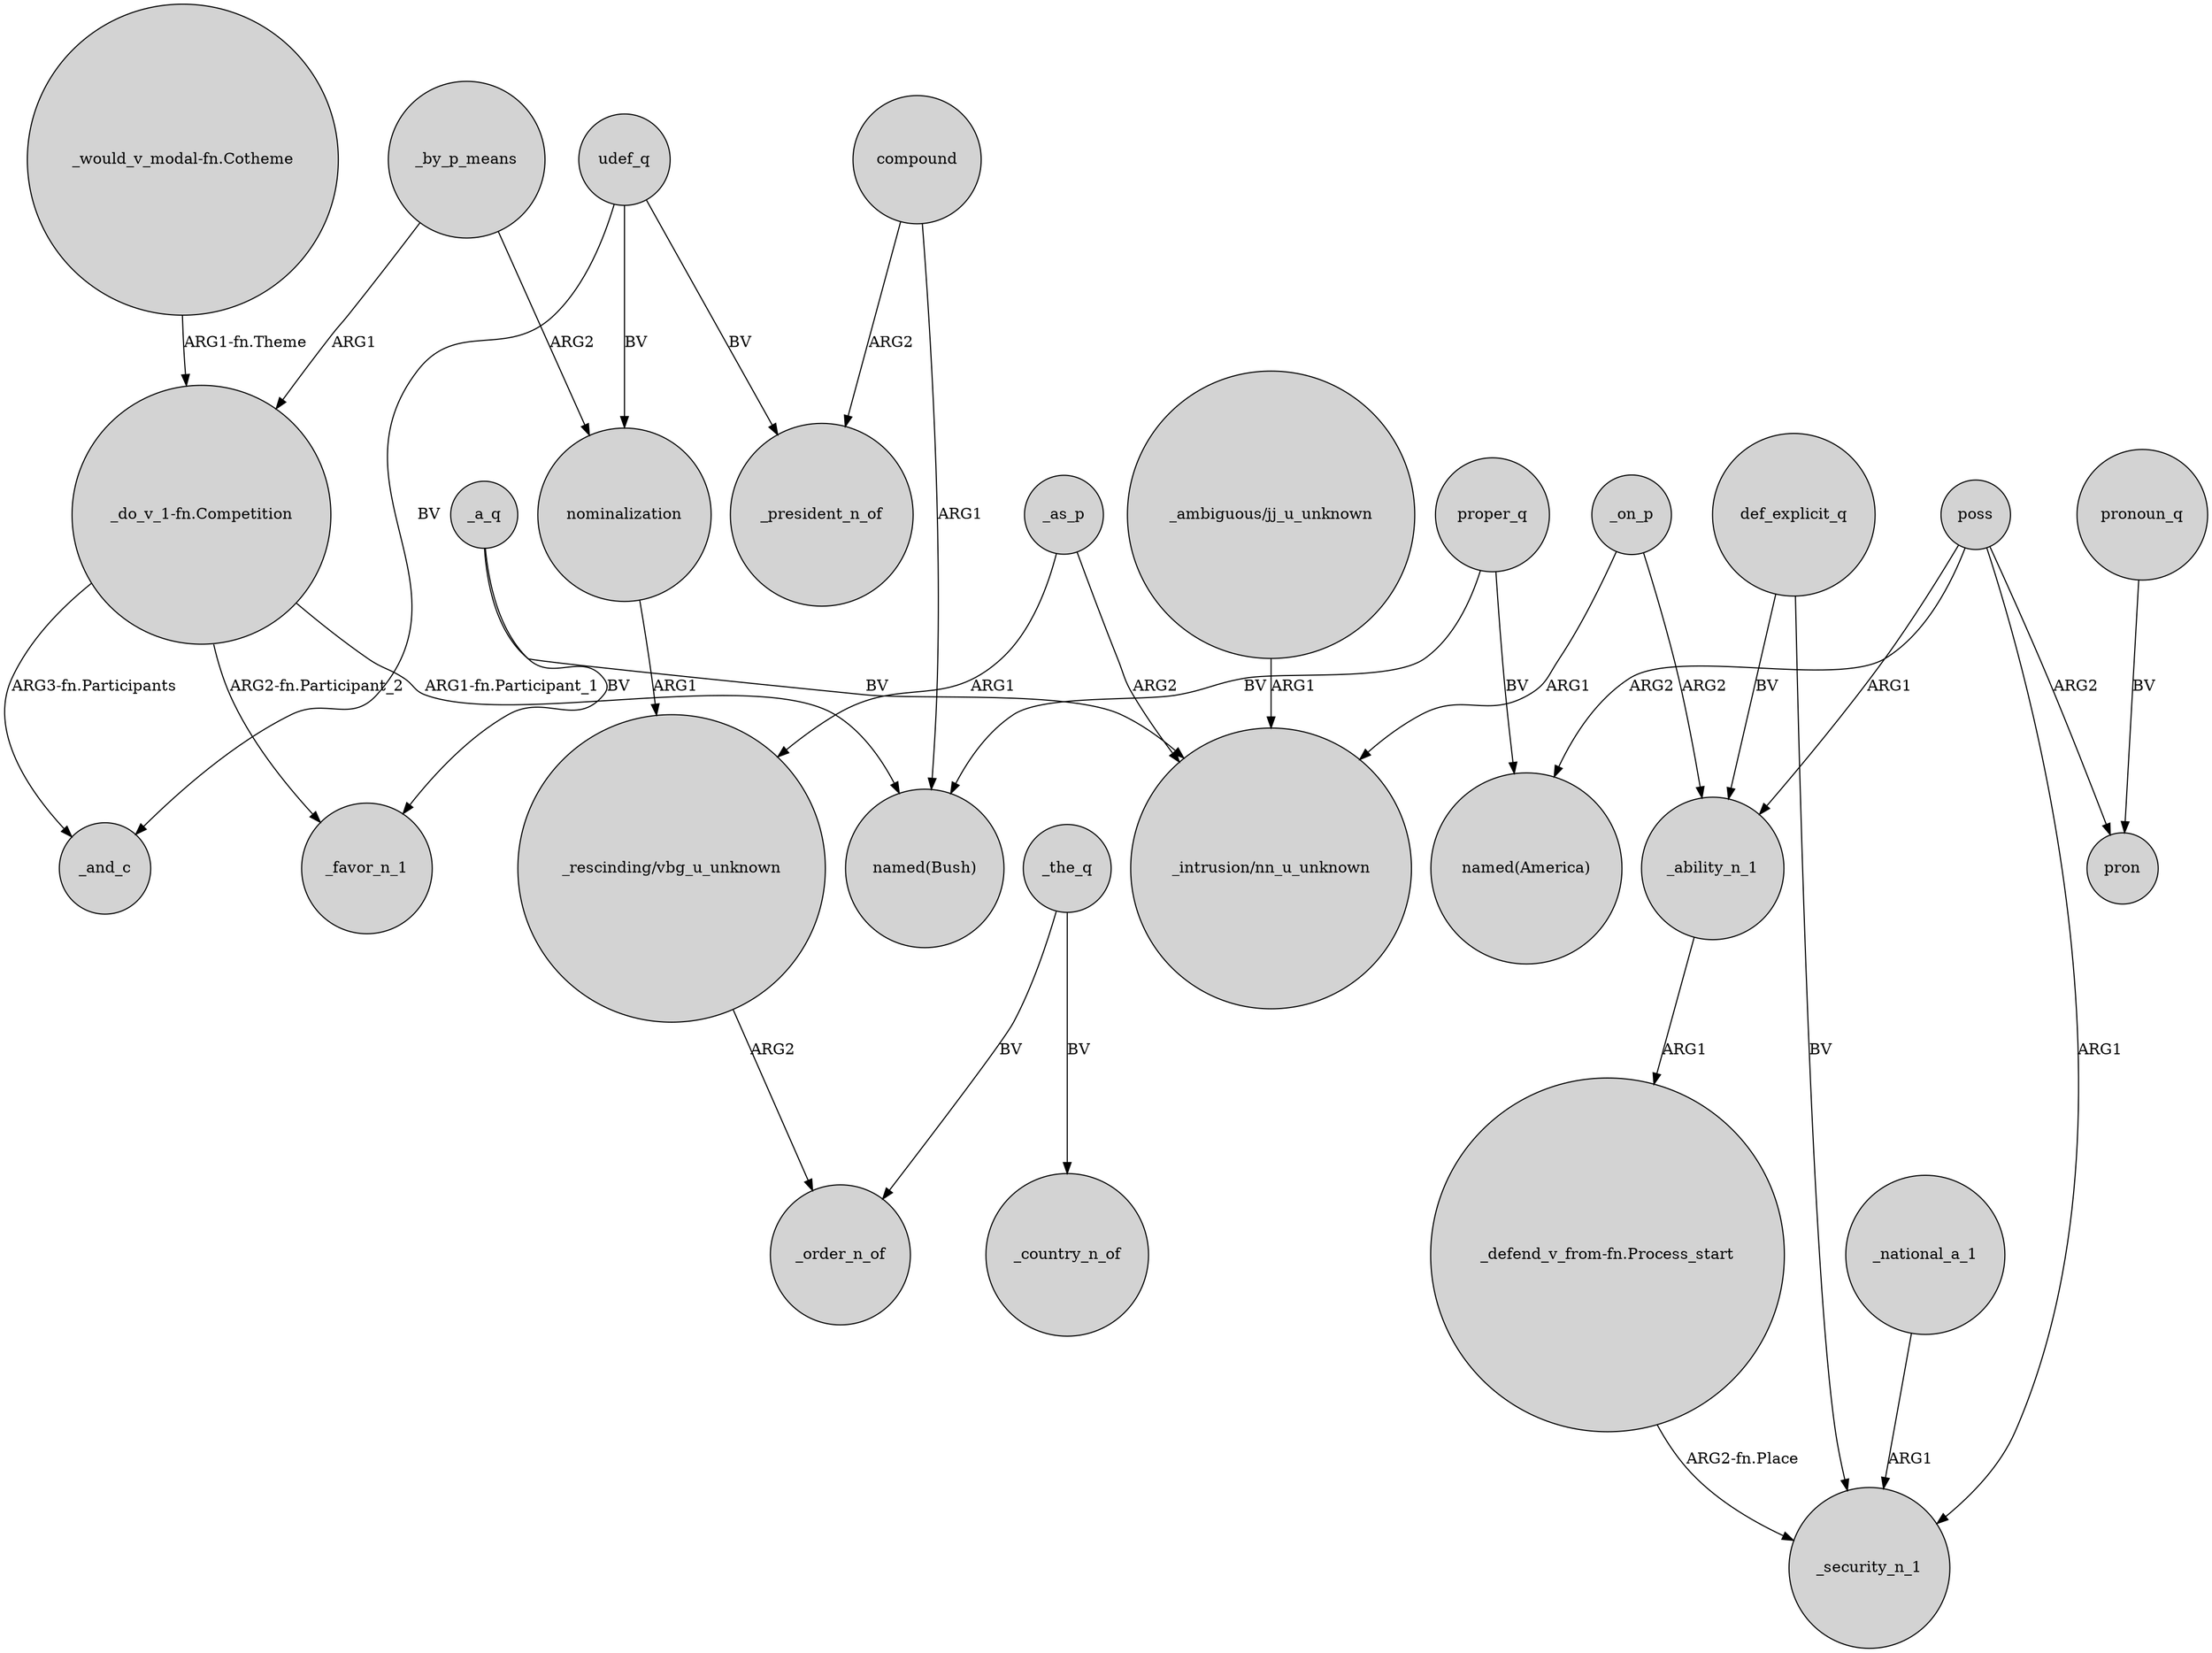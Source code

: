 digraph {
	node [shape=circle style=filled]
	_a_q -> _favor_n_1 [label=BV]
	_a_q -> "_intrusion/nn_u_unknown" [label=BV]
	compound -> _president_n_of [label=ARG2]
	"_defend_v_from-fn.Process_start" -> _security_n_1 [label="ARG2-fn.Place"]
	"_do_v_1-fn.Competition" -> "named(Bush)" [label="ARG1-fn.Participant_1"]
	"_do_v_1-fn.Competition" -> _and_c [label="ARG3-fn.Participants"]
	_on_p -> "_intrusion/nn_u_unknown" [label=ARG1]
	compound -> "named(Bush)" [label=ARG1]
	nominalization -> "_rescinding/vbg_u_unknown" [label=ARG1]
	_by_p_means -> "_do_v_1-fn.Competition" [label=ARG1]
	udef_q -> nominalization [label=BV]
	proper_q -> "named(America)" [label=BV]
	udef_q -> _and_c [label=BV]
	"_would_v_modal-fn.Cotheme" -> "_do_v_1-fn.Competition" [label="ARG1-fn.Theme"]
	"_do_v_1-fn.Competition" -> _favor_n_1 [label="ARG2-fn.Participant_2"]
	_the_q -> _order_n_of [label=BV]
	poss -> _ability_n_1 [label=ARG1]
	pronoun_q -> pron [label=BV]
	_ability_n_1 -> "_defend_v_from-fn.Process_start" [label=ARG1]
	"_rescinding/vbg_u_unknown" -> _order_n_of [label=ARG2]
	poss -> pron [label=ARG2]
	_as_p -> "_rescinding/vbg_u_unknown" [label=ARG1]
	proper_q -> "named(Bush)" [label=BV]
	_national_a_1 -> _security_n_1 [label=ARG1]
	_the_q -> _country_n_of [label=BV]
	_by_p_means -> nominalization [label=ARG2]
	_as_p -> "_intrusion/nn_u_unknown" [label=ARG2]
	def_explicit_q -> _ability_n_1 [label=BV]
	_on_p -> _ability_n_1 [label=ARG2]
	udef_q -> _president_n_of [label=BV]
	poss -> _security_n_1 [label=ARG1]
	"_ambiguous/jj_u_unknown" -> "_intrusion/nn_u_unknown" [label=ARG1]
	poss -> "named(America)" [label=ARG2]
	def_explicit_q -> _security_n_1 [label=BV]
}
